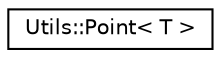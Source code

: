 digraph "Graphical Class Hierarchy"
{
 // INTERACTIVE_SVG=YES
  edge [fontname="Helvetica",fontsize="10",labelfontname="Helvetica",labelfontsize="10"];
  node [fontname="Helvetica",fontsize="10",shape=record];
  rankdir="LR";
  Node1 [label="Utils::Point\< T \>",height=0.2,width=0.4,color="black", fillcolor="white", style="filled",URL="$d7/dc7/struct_utils_1_1_point.html"];
}
